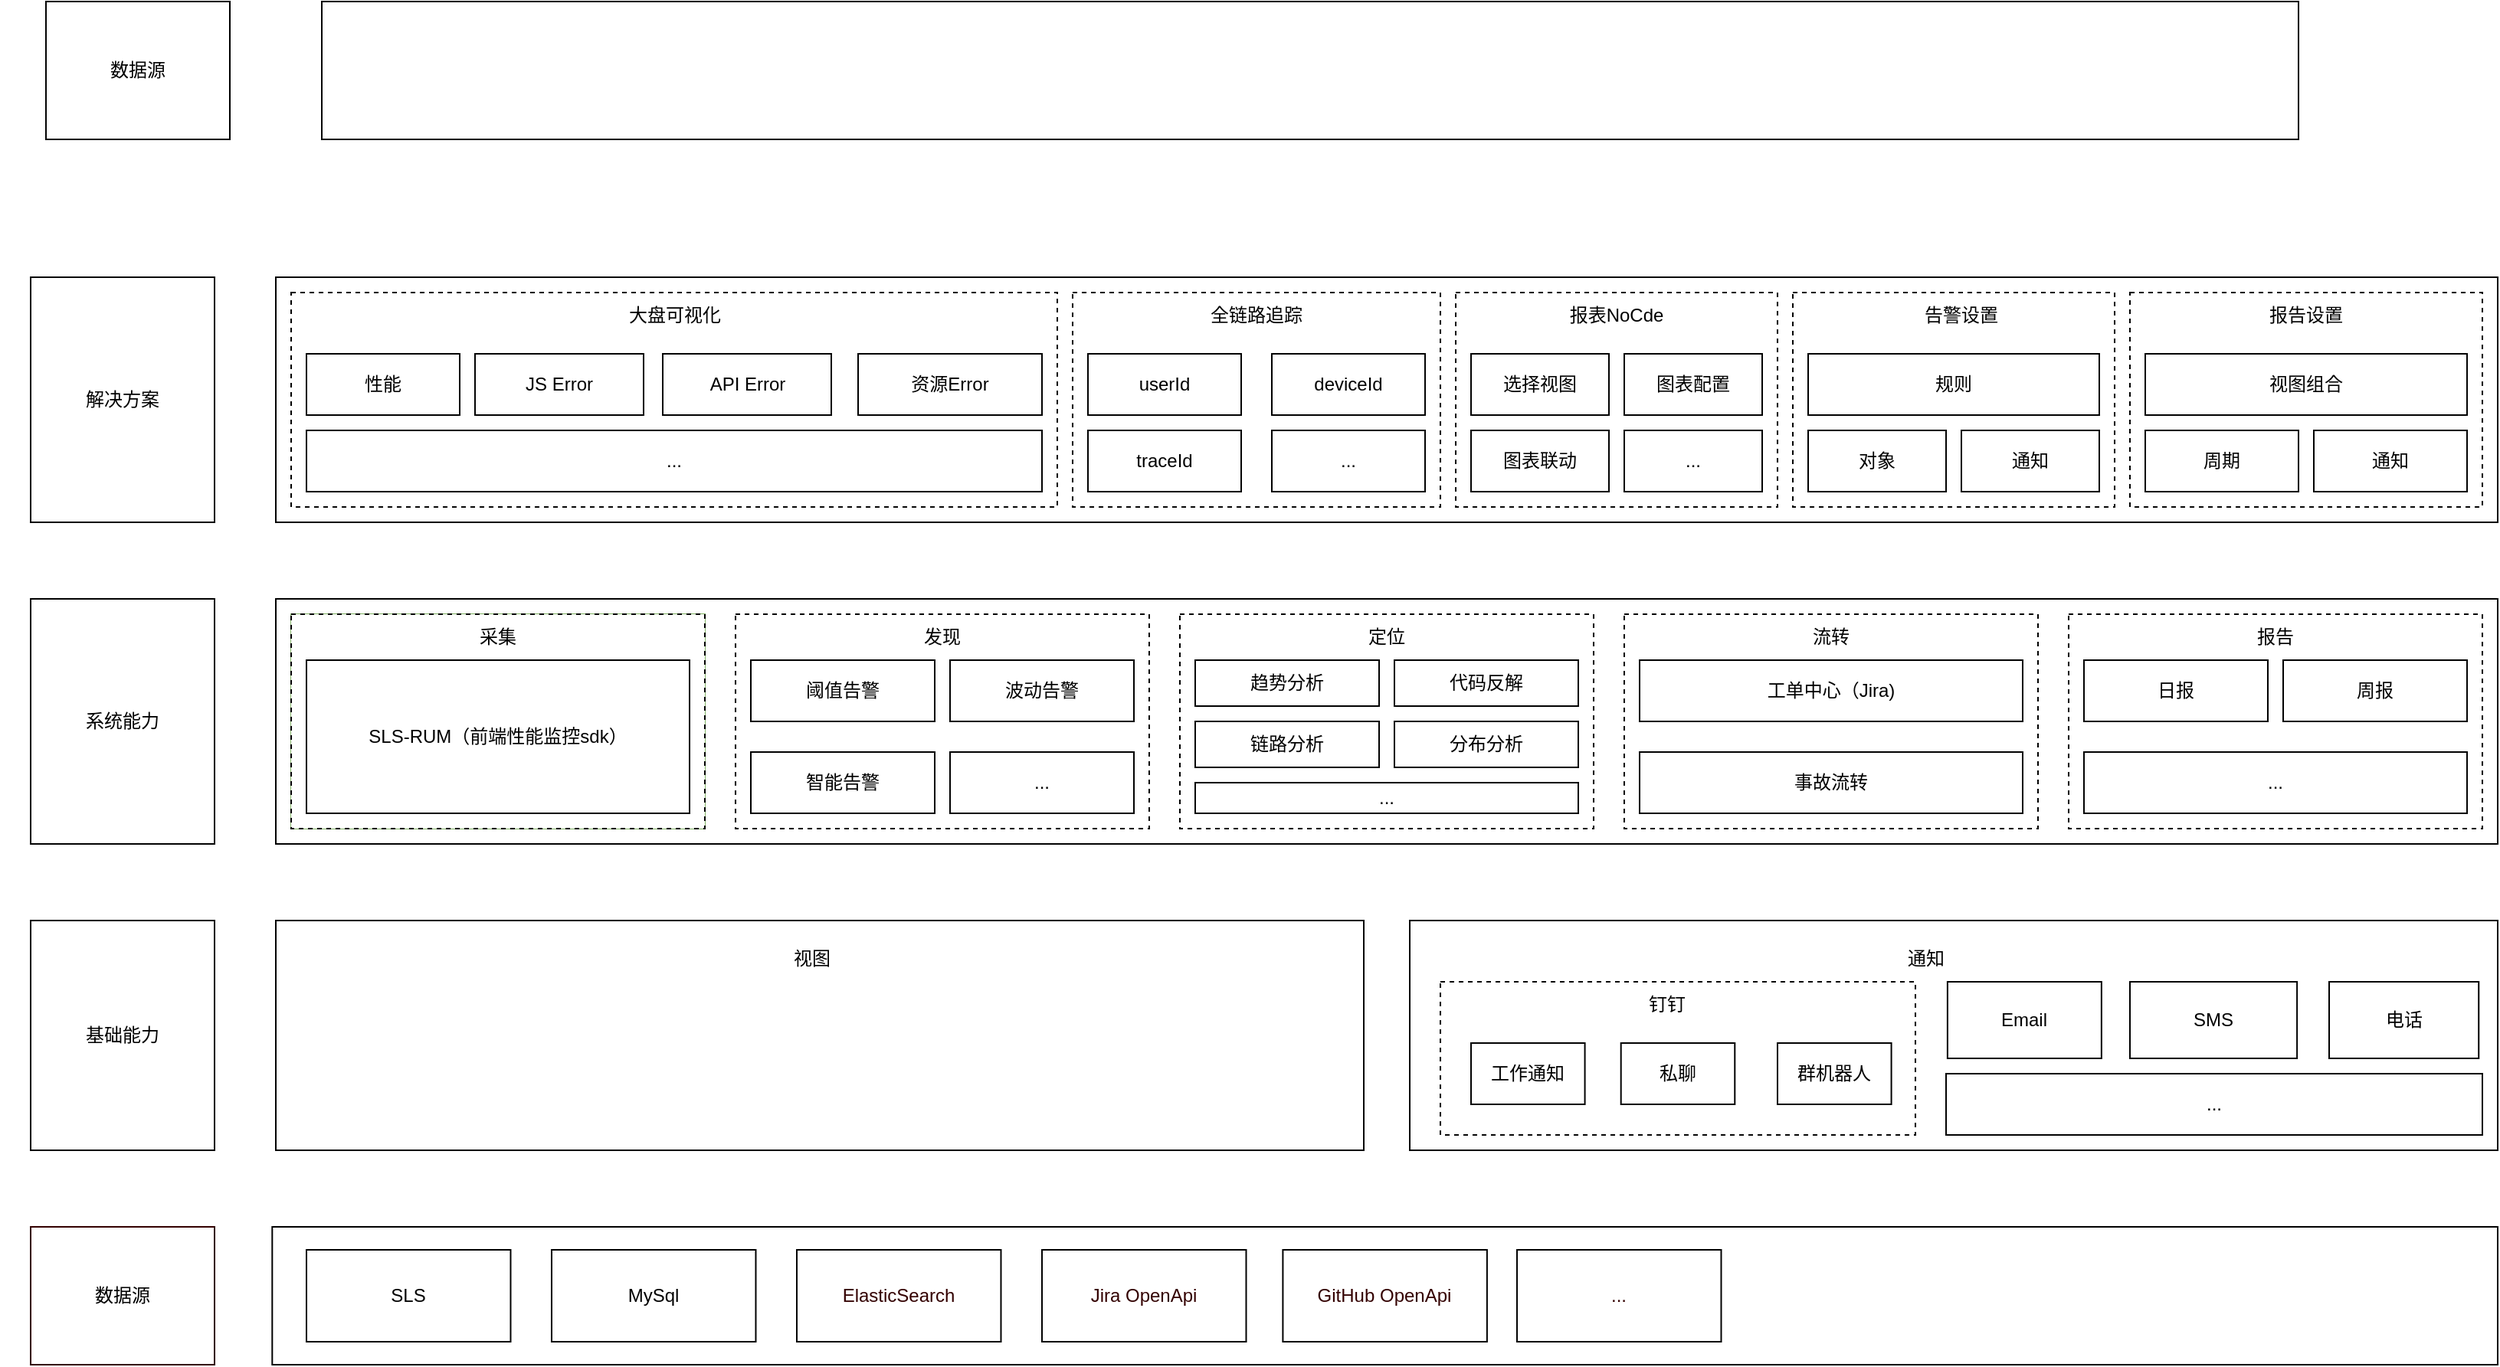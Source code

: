 <mxfile version="21.1.8" type="github">
  <diagram name="第 1 页" id="dGNZL8i-ddtaKk-ClNdq">
    <mxGraphModel dx="1987" dy="1027" grid="1" gridSize="10" guides="1" tooltips="1" connect="1" arrows="1" fold="1" page="1" pageScale="1" pageWidth="1600" pageHeight="1200" background="none" math="0" shadow="0">
      <root>
        <mxCell id="0" />
        <mxCell id="1" parent="0" />
        <mxCell id="7nSuKPrInUCEftZ7_m8U-18" value="" style="group" vertex="1" connectable="0" parent="1">
          <mxGeometry x="100" y="280" width="1470" height="90" as="geometry" />
        </mxCell>
        <mxCell id="7nSuKPrInUCEftZ7_m8U-19" value="" style="group" vertex="1" connectable="0" parent="7nSuKPrInUCEftZ7_m8U-18">
          <mxGeometry width="1470" height="90" as="geometry" />
        </mxCell>
        <mxCell id="7nSuKPrInUCEftZ7_m8U-20" value="数据源" style="rounded=0;whiteSpace=wrap;html=1;" vertex="1" parent="7nSuKPrInUCEftZ7_m8U-19">
          <mxGeometry width="120" height="90" as="geometry" />
        </mxCell>
        <mxCell id="7nSuKPrInUCEftZ7_m8U-21" value="" style="rounded=0;whiteSpace=wrap;html=1;" vertex="1" parent="7nSuKPrInUCEftZ7_m8U-19">
          <mxGeometry x="180" width="1290" height="90" as="geometry" />
        </mxCell>
        <mxCell id="7nSuKPrInUCEftZ7_m8U-8" value="基础能力" style="rounded=0;whiteSpace=wrap;html=1;" vertex="1" parent="1">
          <mxGeometry x="90" y="880" width="120" height="150" as="geometry" />
        </mxCell>
        <mxCell id="7nSuKPrInUCEftZ7_m8U-30" value="" style="group" vertex="1" connectable="0" parent="1">
          <mxGeometry x="250" y="880" width="710" height="150" as="geometry" />
        </mxCell>
        <mxCell id="7nSuKPrInUCEftZ7_m8U-9" value="" style="rounded=0;whiteSpace=wrap;html=1;" vertex="1" parent="7nSuKPrInUCEftZ7_m8U-30">
          <mxGeometry width="710" height="150" as="geometry" />
        </mxCell>
        <mxCell id="7nSuKPrInUCEftZ7_m8U-29" value="视图" style="text;html=1;strokeColor=none;fillColor=none;align=center;verticalAlign=middle;whiteSpace=wrap;rounded=0;" vertex="1" parent="7nSuKPrInUCEftZ7_m8U-30">
          <mxGeometry x="315.556" y="10" width="67.619" height="30" as="geometry" />
        </mxCell>
        <mxCell id="7nSuKPrInUCEftZ7_m8U-12" value="系统能力" style="rounded=0;whiteSpace=wrap;html=1;" vertex="1" parent="1">
          <mxGeometry x="90" y="670" width="120" height="160" as="geometry" />
        </mxCell>
        <mxCell id="7nSuKPrInUCEftZ7_m8U-13" value="" style="rounded=0;whiteSpace=wrap;html=1;" vertex="1" parent="1">
          <mxGeometry x="250" y="670" width="1450" height="160" as="geometry" />
        </mxCell>
        <mxCell id="7nSuKPrInUCEftZ7_m8U-47" value="" style="group;fillColor=#d5e8d4;strokeColor=#82b366;container=0;" vertex="1" connectable="0" parent="1">
          <mxGeometry x="260" y="680" width="270" height="140" as="geometry" />
        </mxCell>
        <mxCell id="7nSuKPrInUCEftZ7_m8U-49" value="" style="group" vertex="1" connectable="0" parent="1">
          <mxGeometry x="550" y="680" width="270" height="140" as="geometry" />
        </mxCell>
        <mxCell id="7nSuKPrInUCEftZ7_m8U-50" value="" style="rounded=0;whiteSpace=wrap;html=1;dashed=1;" vertex="1" parent="7nSuKPrInUCEftZ7_m8U-49">
          <mxGeometry width="270" height="140" as="geometry" />
        </mxCell>
        <mxCell id="7nSuKPrInUCEftZ7_m8U-51" value="发现" style="text;html=1;strokeColor=none;fillColor=none;align=center;verticalAlign=middle;whiteSpace=wrap;rounded=0;" vertex="1" parent="7nSuKPrInUCEftZ7_m8U-49">
          <mxGeometry x="105" width="60" height="30" as="geometry" />
        </mxCell>
        <mxCell id="7nSuKPrInUCEftZ7_m8U-91" value="阈值告警" style="rounded=0;whiteSpace=wrap;html=1;" vertex="1" parent="7nSuKPrInUCEftZ7_m8U-49">
          <mxGeometry x="10" y="30" width="120" height="40" as="geometry" />
        </mxCell>
        <mxCell id="7nSuKPrInUCEftZ7_m8U-92" value="波动告警" style="rounded=0;whiteSpace=wrap;html=1;" vertex="1" parent="7nSuKPrInUCEftZ7_m8U-49">
          <mxGeometry x="140" y="30" width="120" height="40" as="geometry" />
        </mxCell>
        <mxCell id="7nSuKPrInUCEftZ7_m8U-93" value="智能告警" style="rounded=0;whiteSpace=wrap;html=1;" vertex="1" parent="7nSuKPrInUCEftZ7_m8U-49">
          <mxGeometry x="10" y="90" width="120" height="40" as="geometry" />
        </mxCell>
        <mxCell id="7nSuKPrInUCEftZ7_m8U-94" value="..." style="rounded=0;whiteSpace=wrap;html=1;" vertex="1" parent="7nSuKPrInUCEftZ7_m8U-49">
          <mxGeometry x="140" y="90" width="120" height="40" as="geometry" />
        </mxCell>
        <mxCell id="7nSuKPrInUCEftZ7_m8U-55" value="" style="group" vertex="1" connectable="0" parent="1">
          <mxGeometry x="1130" y="680" width="270" height="140" as="geometry" />
        </mxCell>
        <mxCell id="7nSuKPrInUCEftZ7_m8U-56" value="" style="rounded=0;whiteSpace=wrap;html=1;dashed=1;" vertex="1" parent="7nSuKPrInUCEftZ7_m8U-55">
          <mxGeometry width="270" height="140" as="geometry" />
        </mxCell>
        <mxCell id="7nSuKPrInUCEftZ7_m8U-57" value="流转" style="text;html=1;strokeColor=none;fillColor=none;align=center;verticalAlign=middle;whiteSpace=wrap;rounded=0;" vertex="1" parent="7nSuKPrInUCEftZ7_m8U-55">
          <mxGeometry x="105" width="60" height="30" as="geometry" />
        </mxCell>
        <mxCell id="7nSuKPrInUCEftZ7_m8U-72" value="工单中心（Jira)" style="rounded=0;whiteSpace=wrap;html=1;" vertex="1" parent="7nSuKPrInUCEftZ7_m8U-55">
          <mxGeometry x="10" y="30" width="250" height="40" as="geometry" />
        </mxCell>
        <mxCell id="7nSuKPrInUCEftZ7_m8U-73" value="事故流转" style="rounded=0;whiteSpace=wrap;html=1;" vertex="1" parent="7nSuKPrInUCEftZ7_m8U-55">
          <mxGeometry x="10" y="90" width="250" height="40" as="geometry" />
        </mxCell>
        <mxCell id="7nSuKPrInUCEftZ7_m8U-59" value="" style="rounded=0;whiteSpace=wrap;html=1;dashed=1;" vertex="1" parent="1">
          <mxGeometry x="1420" y="680" width="270" height="140" as="geometry" />
        </mxCell>
        <mxCell id="7nSuKPrInUCEftZ7_m8U-60" value="报告" style="text;html=1;strokeColor=none;fillColor=none;align=center;verticalAlign=middle;whiteSpace=wrap;rounded=0;" vertex="1" parent="1">
          <mxGeometry x="1525" y="680" width="60" height="30" as="geometry" />
        </mxCell>
        <mxCell id="7nSuKPrInUCEftZ7_m8U-65" value="日报" style="rounded=0;whiteSpace=wrap;html=1;" vertex="1" parent="1">
          <mxGeometry x="1430" y="710" width="120" height="40" as="geometry" />
        </mxCell>
        <mxCell id="7nSuKPrInUCEftZ7_m8U-66" value="周报" style="rounded=0;whiteSpace=wrap;html=1;" vertex="1" parent="1">
          <mxGeometry x="1560" y="710" width="120" height="40" as="geometry" />
        </mxCell>
        <mxCell id="7nSuKPrInUCEftZ7_m8U-68" value="..." style="rounded=0;whiteSpace=wrap;html=1;" vertex="1" parent="1">
          <mxGeometry x="1430" y="770" width="250" height="40" as="geometry" />
        </mxCell>
        <mxCell id="7nSuKPrInUCEftZ7_m8U-63" value="" style="group" vertex="1" connectable="0" parent="1">
          <mxGeometry x="990" y="880" width="710" height="150" as="geometry" />
        </mxCell>
        <mxCell id="7nSuKPrInUCEftZ7_m8U-71" value="" style="group" vertex="1" connectable="0" parent="7nSuKPrInUCEftZ7_m8U-63">
          <mxGeometry width="710" height="150" as="geometry" />
        </mxCell>
        <mxCell id="7nSuKPrInUCEftZ7_m8U-33" value="" style="rounded=0;whiteSpace=wrap;html=1;" vertex="1" parent="7nSuKPrInUCEftZ7_m8U-71">
          <mxGeometry width="710" height="150" as="geometry" />
        </mxCell>
        <mxCell id="7nSuKPrInUCEftZ7_m8U-34" value="通知" style="text;html=1;strokeColor=none;fillColor=none;align=center;verticalAlign=middle;whiteSpace=wrap;rounded=0;" vertex="1" parent="7nSuKPrInUCEftZ7_m8U-71">
          <mxGeometry x="299.997" y="10" width="74.286" height="30" as="geometry" />
        </mxCell>
        <mxCell id="7nSuKPrInUCEftZ7_m8U-35" value="" style="rounded=0;whiteSpace=wrap;html=1;dashed=1;" vertex="1" parent="7nSuKPrInUCEftZ7_m8U-71">
          <mxGeometry x="20" y="40" width="310" height="100" as="geometry" />
        </mxCell>
        <mxCell id="7nSuKPrInUCEftZ7_m8U-36" value="钉钉" style="text;html=1;strokeColor=none;fillColor=none;align=center;verticalAlign=middle;whiteSpace=wrap;rounded=0;" vertex="1" parent="7nSuKPrInUCEftZ7_m8U-71">
          <mxGeometry x="131.43" y="40" width="74.286" height="30" as="geometry" />
        </mxCell>
        <mxCell id="7nSuKPrInUCEftZ7_m8U-37" value="工作通知" style="rounded=0;whiteSpace=wrap;html=1;" vertex="1" parent="7nSuKPrInUCEftZ7_m8U-71">
          <mxGeometry x="40" y="80" width="74.29" height="40" as="geometry" />
        </mxCell>
        <mxCell id="7nSuKPrInUCEftZ7_m8U-38" value="私聊" style="rounded=0;whiteSpace=wrap;html=1;" vertex="1" parent="7nSuKPrInUCEftZ7_m8U-71">
          <mxGeometry x="137.85" y="80" width="74.29" height="40" as="geometry" />
        </mxCell>
        <mxCell id="7nSuKPrInUCEftZ7_m8U-39" value="群机器人" style="rounded=0;whiteSpace=wrap;html=1;" vertex="1" parent="7nSuKPrInUCEftZ7_m8U-71">
          <mxGeometry x="240" y="80" width="74.29" height="40" as="geometry" />
        </mxCell>
        <mxCell id="7nSuKPrInUCEftZ7_m8U-40" value="Email" style="rounded=0;whiteSpace=wrap;html=1;" vertex="1" parent="7nSuKPrInUCEftZ7_m8U-71">
          <mxGeometry x="350.95" y="40" width="100.48" height="50" as="geometry" />
        </mxCell>
        <mxCell id="7nSuKPrInUCEftZ7_m8U-41" value="SMS" style="rounded=0;whiteSpace=wrap;html=1;" vertex="1" parent="7nSuKPrInUCEftZ7_m8U-71">
          <mxGeometry x="470" y="40" width="109.05" height="50" as="geometry" />
        </mxCell>
        <mxCell id="7nSuKPrInUCEftZ7_m8U-42" value="电话" style="rounded=0;whiteSpace=wrap;html=1;" vertex="1" parent="7nSuKPrInUCEftZ7_m8U-71">
          <mxGeometry x="600" y="40" width="97.62" height="50" as="geometry" />
        </mxCell>
        <mxCell id="7nSuKPrInUCEftZ7_m8U-70" value="..." style="rounded=0;whiteSpace=wrap;html=1;" vertex="1" parent="7nSuKPrInUCEftZ7_m8U-71">
          <mxGeometry x="350" y="100" width="350" height="40" as="geometry" />
        </mxCell>
        <mxCell id="7nSuKPrInUCEftZ7_m8U-90" value="" style="group" vertex="1" connectable="0" parent="1">
          <mxGeometry x="840" y="680" width="270" height="140" as="geometry" />
        </mxCell>
        <mxCell id="7nSuKPrInUCEftZ7_m8U-53" value="" style="rounded=0;whiteSpace=wrap;html=1;dashed=1;" vertex="1" parent="7nSuKPrInUCEftZ7_m8U-90">
          <mxGeometry width="270" height="140" as="geometry" />
        </mxCell>
        <mxCell id="7nSuKPrInUCEftZ7_m8U-54" value="定位" style="text;html=1;strokeColor=none;fillColor=none;align=center;verticalAlign=middle;whiteSpace=wrap;rounded=0;" vertex="1" parent="7nSuKPrInUCEftZ7_m8U-90">
          <mxGeometry x="105" width="60" height="30" as="geometry" />
        </mxCell>
        <mxCell id="7nSuKPrInUCEftZ7_m8U-74" value="趋势分析" style="rounded=0;whiteSpace=wrap;html=1;" vertex="1" parent="7nSuKPrInUCEftZ7_m8U-90">
          <mxGeometry x="10" y="30" width="120" height="30" as="geometry" />
        </mxCell>
        <mxCell id="7nSuKPrInUCEftZ7_m8U-75" value="链路分析" style="rounded=0;whiteSpace=wrap;html=1;" vertex="1" parent="7nSuKPrInUCEftZ7_m8U-90">
          <mxGeometry x="10" y="70" width="120" height="30" as="geometry" />
        </mxCell>
        <mxCell id="7nSuKPrInUCEftZ7_m8U-76" value="代码反解" style="rounded=0;whiteSpace=wrap;html=1;" vertex="1" parent="7nSuKPrInUCEftZ7_m8U-90">
          <mxGeometry x="140" y="30" width="120" height="30" as="geometry" />
        </mxCell>
        <mxCell id="7nSuKPrInUCEftZ7_m8U-77" value="分布分析" style="rounded=0;whiteSpace=wrap;html=1;" vertex="1" parent="7nSuKPrInUCEftZ7_m8U-90">
          <mxGeometry x="140" y="70" width="120" height="30" as="geometry" />
        </mxCell>
        <mxCell id="7nSuKPrInUCEftZ7_m8U-87" value="..." style="rounded=0;whiteSpace=wrap;html=1;" vertex="1" parent="7nSuKPrInUCEftZ7_m8U-90">
          <mxGeometry x="10" y="110" width="250" height="20" as="geometry" />
        </mxCell>
        <mxCell id="7nSuKPrInUCEftZ7_m8U-98" value="" style="group" vertex="1" connectable="0" parent="1">
          <mxGeometry x="260" y="680" width="270" height="140" as="geometry" />
        </mxCell>
        <mxCell id="7nSuKPrInUCEftZ7_m8U-44" value="" style="rounded=0;whiteSpace=wrap;html=1;dashed=1;" vertex="1" parent="7nSuKPrInUCEftZ7_m8U-98">
          <mxGeometry width="270" height="140" as="geometry" />
        </mxCell>
        <mxCell id="7nSuKPrInUCEftZ7_m8U-45" value="采集" style="text;html=1;strokeColor=none;fillColor=none;align=center;verticalAlign=middle;whiteSpace=wrap;rounded=0;" vertex="1" parent="7nSuKPrInUCEftZ7_m8U-98">
          <mxGeometry x="105" width="60" height="30" as="geometry" />
        </mxCell>
        <mxCell id="7nSuKPrInUCEftZ7_m8U-95" value="SLS-RUM（前端性能监控sdk）" style="rounded=0;whiteSpace=wrap;html=1;" vertex="1" parent="7nSuKPrInUCEftZ7_m8U-98">
          <mxGeometry x="10" y="30" width="250" height="100" as="geometry" />
        </mxCell>
        <mxCell id="7nSuKPrInUCEftZ7_m8U-15" value="" style="group;dashed=1;" vertex="1" connectable="0" parent="1">
          <mxGeometry x="70" y="460" width="1630" height="160" as="geometry" />
        </mxCell>
        <mxCell id="7nSuKPrInUCEftZ7_m8U-17" value="" style="rounded=0;whiteSpace=wrap;html=1;" vertex="1" parent="7nSuKPrInUCEftZ7_m8U-15">
          <mxGeometry x="180" width="1450" height="160" as="geometry" />
        </mxCell>
        <mxCell id="7nSuKPrInUCEftZ7_m8U-101" value="" style="rounded=0;whiteSpace=wrap;html=1;dashed=1;" vertex="1" parent="7nSuKPrInUCEftZ7_m8U-15">
          <mxGeometry x="190" y="10" width="500" height="140" as="geometry" />
        </mxCell>
        <mxCell id="7nSuKPrInUCEftZ7_m8U-102" value="大盘可视化" style="text;html=1;strokeColor=none;fillColor=none;align=center;verticalAlign=middle;whiteSpace=wrap;rounded=0;" vertex="1" parent="7nSuKPrInUCEftZ7_m8U-15">
          <mxGeometry x="402.5" y="10" width="75" height="30" as="geometry" />
        </mxCell>
        <mxCell id="7nSuKPrInUCEftZ7_m8U-103" value="性能" style="rounded=0;whiteSpace=wrap;html=1;" vertex="1" parent="7nSuKPrInUCEftZ7_m8U-15">
          <mxGeometry x="200" y="50" width="100" height="40" as="geometry" />
        </mxCell>
        <mxCell id="7nSuKPrInUCEftZ7_m8U-104" value="JS Error" style="rounded=0;whiteSpace=wrap;html=1;" vertex="1" parent="7nSuKPrInUCEftZ7_m8U-15">
          <mxGeometry x="310" y="50" width="110" height="40" as="geometry" />
        </mxCell>
        <mxCell id="7nSuKPrInUCEftZ7_m8U-105" value="API Error" style="rounded=0;whiteSpace=wrap;html=1;" vertex="1" parent="7nSuKPrInUCEftZ7_m8U-15">
          <mxGeometry x="432.5" y="50" width="110" height="40" as="geometry" />
        </mxCell>
        <mxCell id="7nSuKPrInUCEftZ7_m8U-106" value="资源Error" style="rounded=0;whiteSpace=wrap;html=1;" vertex="1" parent="7nSuKPrInUCEftZ7_m8U-15">
          <mxGeometry x="560" y="50" width="120" height="40" as="geometry" />
        </mxCell>
        <mxCell id="7nSuKPrInUCEftZ7_m8U-108" value="..." style="rounded=0;whiteSpace=wrap;html=1;" vertex="1" parent="7nSuKPrInUCEftZ7_m8U-15">
          <mxGeometry x="200" y="100" width="480" height="40" as="geometry" />
        </mxCell>
        <mxCell id="7nSuKPrInUCEftZ7_m8U-109" value="" style="rounded=0;whiteSpace=wrap;html=1;dashed=1;" vertex="1" parent="7nSuKPrInUCEftZ7_m8U-15">
          <mxGeometry x="700" y="10" width="240" height="140" as="geometry" />
        </mxCell>
        <mxCell id="7nSuKPrInUCEftZ7_m8U-110" value="全链路追踪" style="text;html=1;strokeColor=none;fillColor=none;align=center;verticalAlign=middle;whiteSpace=wrap;rounded=0;" vertex="1" parent="7nSuKPrInUCEftZ7_m8U-15">
          <mxGeometry x="785" y="10" width="70" height="30" as="geometry" />
        </mxCell>
        <mxCell id="7nSuKPrInUCEftZ7_m8U-111" value="userId" style="rounded=0;whiteSpace=wrap;html=1;" vertex="1" parent="7nSuKPrInUCEftZ7_m8U-15">
          <mxGeometry x="710" y="50" width="100" height="40" as="geometry" />
        </mxCell>
        <mxCell id="7nSuKPrInUCEftZ7_m8U-112" value="deviceId" style="rounded=0;whiteSpace=wrap;html=1;" vertex="1" parent="7nSuKPrInUCEftZ7_m8U-15">
          <mxGeometry x="830" y="50" width="100" height="40" as="geometry" />
        </mxCell>
        <mxCell id="7nSuKPrInUCEftZ7_m8U-113" value="traceId" style="rounded=0;whiteSpace=wrap;html=1;" vertex="1" parent="7nSuKPrInUCEftZ7_m8U-15">
          <mxGeometry x="710" y="100" width="100" height="40" as="geometry" />
        </mxCell>
        <mxCell id="7nSuKPrInUCEftZ7_m8U-114" value="..." style="rounded=0;whiteSpace=wrap;html=1;" vertex="1" parent="7nSuKPrInUCEftZ7_m8U-15">
          <mxGeometry x="830" y="100" width="100" height="40" as="geometry" />
        </mxCell>
        <mxCell id="7nSuKPrInUCEftZ7_m8U-115" value="" style="rounded=0;whiteSpace=wrap;html=1;dashed=1;" vertex="1" parent="7nSuKPrInUCEftZ7_m8U-15">
          <mxGeometry x="950" y="10" width="210" height="140" as="geometry" />
        </mxCell>
        <mxCell id="7nSuKPrInUCEftZ7_m8U-116" value="报表NoCde" style="text;html=1;strokeColor=none;fillColor=none;align=center;verticalAlign=middle;whiteSpace=wrap;rounded=0;" vertex="1" parent="7nSuKPrInUCEftZ7_m8U-15">
          <mxGeometry x="1020" y="10" width="70" height="30" as="geometry" />
        </mxCell>
        <mxCell id="7nSuKPrInUCEftZ7_m8U-117" value="选择视图" style="rounded=0;whiteSpace=wrap;html=1;" vertex="1" parent="7nSuKPrInUCEftZ7_m8U-15">
          <mxGeometry x="960" y="50" width="90" height="40" as="geometry" />
        </mxCell>
        <mxCell id="7nSuKPrInUCEftZ7_m8U-118" value="图表配置" style="rounded=0;whiteSpace=wrap;html=1;" vertex="1" parent="7nSuKPrInUCEftZ7_m8U-15">
          <mxGeometry x="1060" y="50" width="90" height="40" as="geometry" />
        </mxCell>
        <mxCell id="7nSuKPrInUCEftZ7_m8U-119" value="图表联动" style="rounded=0;whiteSpace=wrap;html=1;" vertex="1" parent="7nSuKPrInUCEftZ7_m8U-15">
          <mxGeometry x="960" y="100" width="90" height="40" as="geometry" />
        </mxCell>
        <mxCell id="7nSuKPrInUCEftZ7_m8U-120" value="..." style="rounded=0;whiteSpace=wrap;html=1;" vertex="1" parent="7nSuKPrInUCEftZ7_m8U-15">
          <mxGeometry x="1060" y="100" width="90" height="40" as="geometry" />
        </mxCell>
        <mxCell id="7nSuKPrInUCEftZ7_m8U-121" value="" style="rounded=0;whiteSpace=wrap;html=1;dashed=1;" vertex="1" parent="7nSuKPrInUCEftZ7_m8U-15">
          <mxGeometry x="1170" y="10" width="210" height="140" as="geometry" />
        </mxCell>
        <mxCell id="7nSuKPrInUCEftZ7_m8U-122" value="告警设置" style="text;html=1;strokeColor=none;fillColor=none;align=center;verticalAlign=middle;whiteSpace=wrap;rounded=0;" vertex="1" parent="7nSuKPrInUCEftZ7_m8U-15">
          <mxGeometry x="1250" y="10" width="60" height="30" as="geometry" />
        </mxCell>
        <mxCell id="7nSuKPrInUCEftZ7_m8U-124" value="对象" style="rounded=0;whiteSpace=wrap;html=1;" vertex="1" parent="7nSuKPrInUCEftZ7_m8U-15">
          <mxGeometry x="1180" y="100" width="90" height="40" as="geometry" />
        </mxCell>
        <mxCell id="7nSuKPrInUCEftZ7_m8U-127" value="通知" style="rounded=0;whiteSpace=wrap;html=1;" vertex="1" parent="7nSuKPrInUCEftZ7_m8U-15">
          <mxGeometry x="1280" y="100" width="90" height="40" as="geometry" />
        </mxCell>
        <mxCell id="7nSuKPrInUCEftZ7_m8U-128" value="规则" style="rounded=0;whiteSpace=wrap;html=1;" vertex="1" parent="7nSuKPrInUCEftZ7_m8U-15">
          <mxGeometry x="1180" y="50" width="190" height="40" as="geometry" />
        </mxCell>
        <mxCell id="7nSuKPrInUCEftZ7_m8U-129" value="" style="rounded=0;whiteSpace=wrap;html=1;dashed=1;" vertex="1" parent="7nSuKPrInUCEftZ7_m8U-15">
          <mxGeometry x="1390" y="10" width="230" height="140" as="geometry" />
        </mxCell>
        <mxCell id="7nSuKPrInUCEftZ7_m8U-130" value="报告设置" style="text;html=1;strokeColor=none;fillColor=none;align=center;verticalAlign=middle;whiteSpace=wrap;rounded=0;" vertex="1" parent="7nSuKPrInUCEftZ7_m8U-15">
          <mxGeometry x="1475" y="10" width="60" height="30" as="geometry" />
        </mxCell>
        <mxCell id="7nSuKPrInUCEftZ7_m8U-131" value="视图组合" style="rounded=0;whiteSpace=wrap;html=1;" vertex="1" parent="7nSuKPrInUCEftZ7_m8U-15">
          <mxGeometry x="1400" y="50" width="210" height="40" as="geometry" />
        </mxCell>
        <mxCell id="7nSuKPrInUCEftZ7_m8U-161" value="周期" style="rounded=0;whiteSpace=wrap;html=1;" vertex="1" parent="7nSuKPrInUCEftZ7_m8U-15">
          <mxGeometry x="1400" y="100" width="100" height="40" as="geometry" />
        </mxCell>
        <mxCell id="7nSuKPrInUCEftZ7_m8U-162" value="通知" style="rounded=0;whiteSpace=wrap;html=1;" vertex="1" parent="7nSuKPrInUCEftZ7_m8U-15">
          <mxGeometry x="1510" y="100" width="100" height="40" as="geometry" />
        </mxCell>
        <mxCell id="7nSuKPrInUCEftZ7_m8U-16" value="解决方案" style="rounded=0;whiteSpace=wrap;html=1;" vertex="1" parent="1">
          <mxGeometry x="90" y="460" width="120" height="160" as="geometry" />
        </mxCell>
        <mxCell id="7nSuKPrInUCEftZ7_m8U-1" value="数据源" style="rounded=0;whiteSpace=wrap;html=1;strokeColor=#330000;strokeWidth=1;gradientColor=default;fillColor=none;" vertex="1" parent="1">
          <mxGeometry x="90" y="1080" width="120" height="90" as="geometry" />
        </mxCell>
        <mxCell id="7nSuKPrInUCEftZ7_m8U-100" value="" style="group" vertex="1" connectable="0" parent="1">
          <mxGeometry x="247.655" y="1080" width="1452.34" height="90" as="geometry" />
        </mxCell>
        <mxCell id="7nSuKPrInUCEftZ7_m8U-2" value="" style="rounded=0;whiteSpace=wrap;html=1;strokeColor=default;fillColor=default;strokeWidth=1;" vertex="1" parent="7nSuKPrInUCEftZ7_m8U-100">
          <mxGeometry width="1452.34" height="90" as="geometry" />
        </mxCell>
        <mxCell id="7nSuKPrInUCEftZ7_m8U-22" value="SLS" style="rounded=0;whiteSpace=wrap;html=1;" vertex="1" parent="7nSuKPrInUCEftZ7_m8U-100">
          <mxGeometry x="22.344" y="15" width="133.241" height="60" as="geometry" />
        </mxCell>
        <mxCell id="7nSuKPrInUCEftZ7_m8U-23" value="MySql" style="rounded=0;whiteSpace=wrap;html=1;" vertex="1" parent="7nSuKPrInUCEftZ7_m8U-100">
          <mxGeometry x="182.342" y="15" width="133.241" height="60" as="geometry" />
        </mxCell>
        <mxCell id="7nSuKPrInUCEftZ7_m8U-24" value="&lt;font color=&quot;#330000&quot;&gt;ElasticSearch&lt;/font&gt;" style="rounded=0;whiteSpace=wrap;html=1;" vertex="1" parent="7nSuKPrInUCEftZ7_m8U-100">
          <mxGeometry x="342.341" y="15" width="133.241" height="60" as="geometry" />
        </mxCell>
        <mxCell id="7nSuKPrInUCEftZ7_m8U-25" value="&lt;font color=&quot;#330000&quot;&gt;Jira OpenApi&lt;/font&gt;" style="rounded=0;whiteSpace=wrap;html=1;" vertex="1" parent="7nSuKPrInUCEftZ7_m8U-100">
          <mxGeometry x="502.35" y="15" width="133.241" height="60" as="geometry" />
        </mxCell>
        <mxCell id="7nSuKPrInUCEftZ7_m8U-26" value="&lt;font color=&quot;#330000&quot;&gt;...&lt;/font&gt;" style="rounded=0;whiteSpace=wrap;html=1;" vertex="1" parent="7nSuKPrInUCEftZ7_m8U-100">
          <mxGeometry x="812.348" y="15" width="133.241" height="60" as="geometry" />
        </mxCell>
        <mxCell id="7nSuKPrInUCEftZ7_m8U-99" value="&lt;font color=&quot;#330000&quot;&gt;GitHub OpenApi&lt;/font&gt;" style="rounded=0;whiteSpace=wrap;html=1;" vertex="1" parent="7nSuKPrInUCEftZ7_m8U-100">
          <mxGeometry x="659.55" y="15" width="133.241" height="60" as="geometry" />
        </mxCell>
      </root>
    </mxGraphModel>
  </diagram>
</mxfile>

